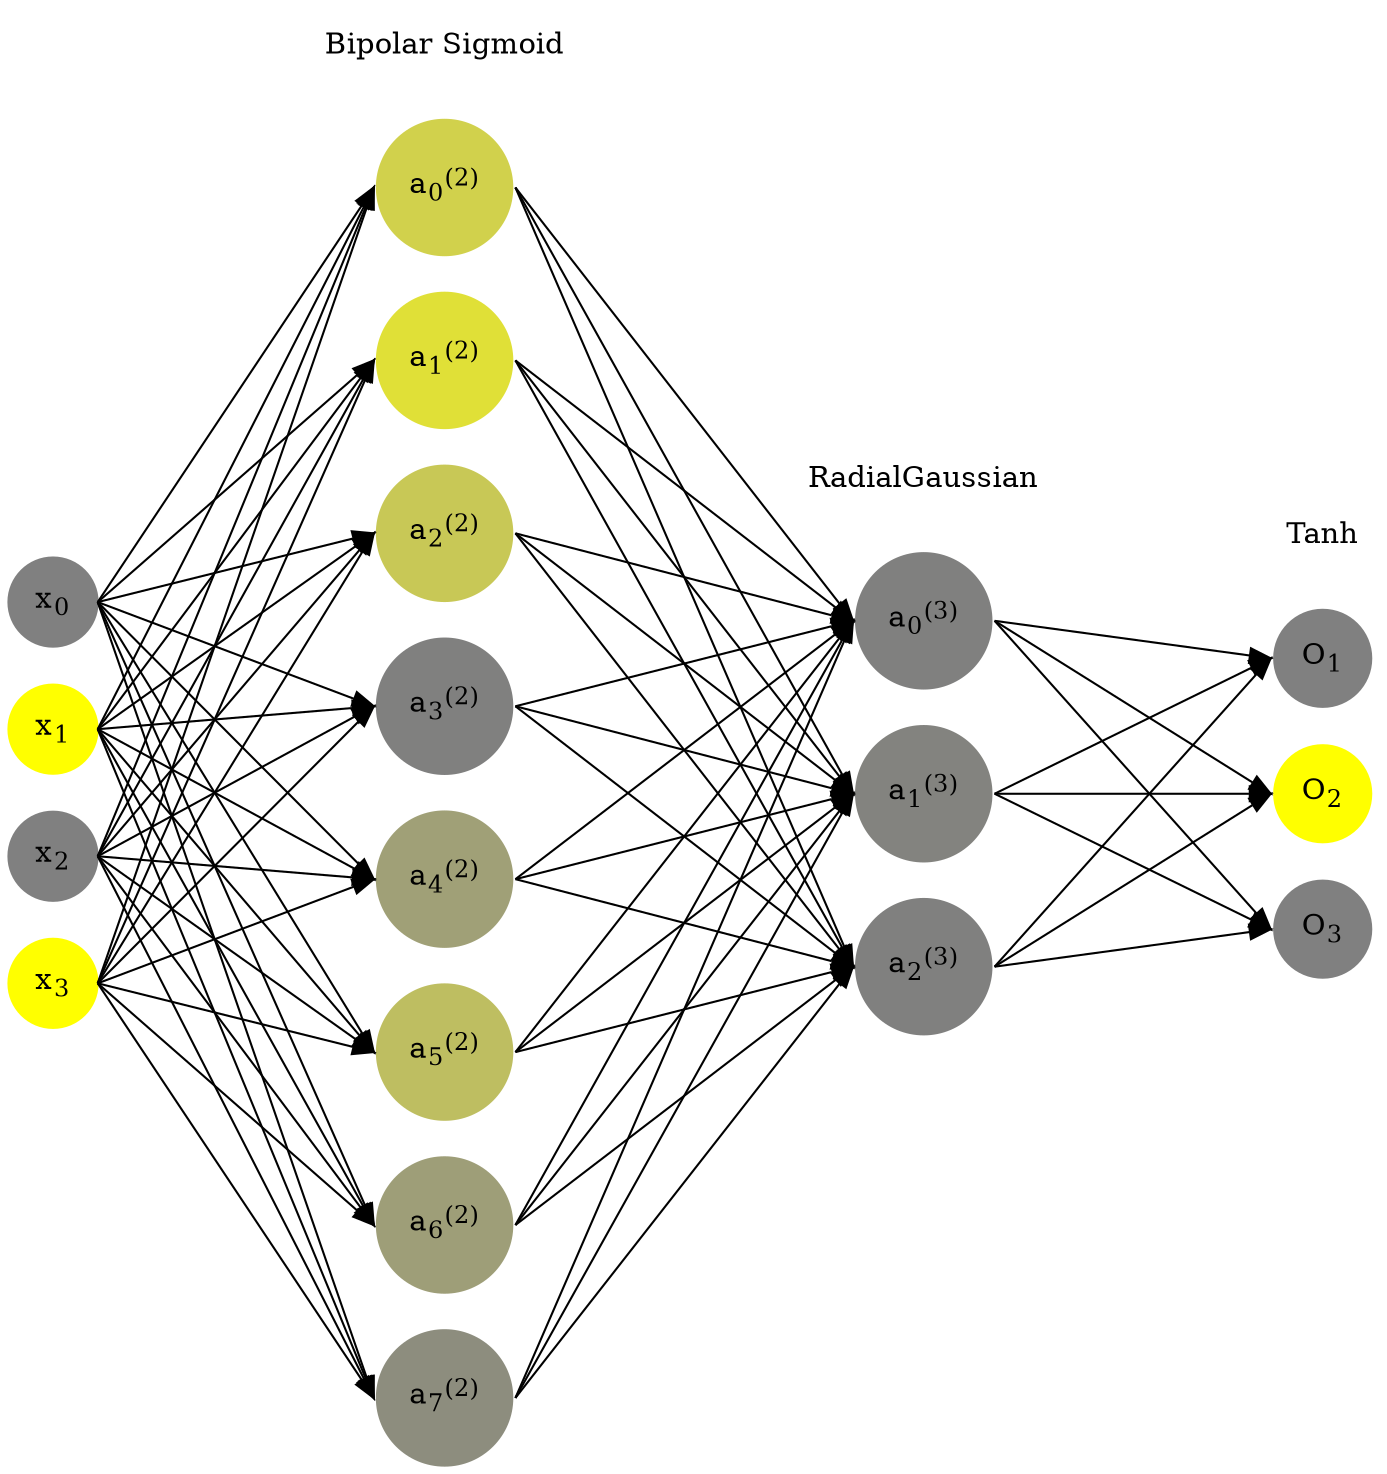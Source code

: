 digraph G {
	rankdir = LR;
	splines=false;
	edge[style=invis];
	ranksep= 1.4;
	{
	node [shape=circle, color="0.1667, 0.0, 0.5", style=filled, fillcolor="0.1667, 0.0, 0.5"];
	x0 [label=<x<sub>0</sub>>];
	}
	{
	node [shape=circle, color="0.1667, 1.0, 1.0", style=filled, fillcolor="0.1667, 1.0, 1.0"];
	x1 [label=<x<sub>1</sub>>];
	}
	{
	node [shape=circle, color="0.1667, 0.0, 0.5", style=filled, fillcolor="0.1667, 0.0, 0.5"];
	x2 [label=<x<sub>2</sub>>];
	}
	{
	node [shape=circle, color="0.1667, 1.0, 1.0", style=filled, fillcolor="0.1667, 1.0, 1.0"];
	x3 [label=<x<sub>3</sub>>];
	}
	{
	node [shape=circle, color="0.1667, 0.636908, 0.818454", style=filled, fillcolor="0.1667, 0.636908, 0.818454"];
	a02 [label=<a<sub>0</sub><sup>(2)</sup>>];
	}
	{
	node [shape=circle, color="0.1667, 0.752621, 0.876311", style=filled, fillcolor="0.1667, 0.752621, 0.876311"];
	a12 [label=<a<sub>1</sub><sup>(2)</sup>>];
	}
	{
	node [shape=circle, color="0.1667, 0.567538, 0.783769", style=filled, fillcolor="0.1667, 0.567538, 0.783769"];
	a22 [label=<a<sub>2</sub><sup>(2)</sup>>];
	}
	{
	node [shape=circle, color="0.1667, 0.001480, 0.500740", style=filled, fillcolor="0.1667, 0.001480, 0.500740"];
	a32 [label=<a<sub>3</sub><sup>(2)</sup>>];
	}
	{
	node [shape=circle, color="0.1667, 0.250713, 0.625356", style=filled, fillcolor="0.1667, 0.250713, 0.625356"];
	a42 [label=<a<sub>4</sub><sup>(2)</sup>>];
	}
	{
	node [shape=circle, color="0.1667, 0.486147, 0.743074", style=filled, fillcolor="0.1667, 0.486147, 0.743074"];
	a52 [label=<a<sub>5</sub><sup>(2)</sup>>];
	}
	{
	node [shape=circle, color="0.1667, 0.236572, 0.618286", style=filled, fillcolor="0.1667, 0.236572, 0.618286"];
	a62 [label=<a<sub>6</sub><sup>(2)</sup>>];
	}
	{
	node [shape=circle, color="0.1667, 0.109029, 0.554514", style=filled, fillcolor="0.1667, 0.109029, 0.554514"];
	a72 [label=<a<sub>7</sub><sup>(2)</sup>>];
	}
	{
	node [shape=circle, color="0.1667, 0.004948, 0.502474", style=filled, fillcolor="0.1667, 0.004948, 0.502474"];
	a03 [label=<a<sub>0</sub><sup>(3)</sup>>];
	}
	{
	node [shape=circle, color="0.1667, 0.024108, 0.512054", style=filled, fillcolor="0.1667, 0.024108, 0.512054"];
	a13 [label=<a<sub>1</sub><sup>(3)</sup>>];
	}
	{
	node [shape=circle, color="0.1667, 0.004486, 0.502243", style=filled, fillcolor="0.1667, 0.004486, 0.502243"];
	a23 [label=<a<sub>2</sub><sup>(3)</sup>>];
	}
	{
	node [shape=circle, color="0.1667, 0.0, 0.5", style=filled, fillcolor="0.1667, 0.0, 0.5"];
	O1 [label=<O<sub>1</sub>>];
	}
	{
	node [shape=circle, color="0.1667, 1.0, 1.0", style=filled, fillcolor="0.1667, 1.0, 1.0"];
	O2 [label=<O<sub>2</sub>>];
	}
	{
	node [shape=circle, color="0.1667, 0.0, 0.5", style=filled, fillcolor="0.1667, 0.0, 0.5"];
	O3 [label=<O<sub>3</sub>>];
	}
	{
	rank=same;
	x0->x1->x2->x3;
	}
	{
	rank=same;
	a02->a12->a22->a32->a42->a52->a62->a72;
	}
	{
	rank=same;
	a03->a13->a23;
	}
	{
	rank=same;
	O1->O2->O3;
	}
	l1 [shape=plaintext,label="Bipolar Sigmoid"];
	l1->a02;
	{rank=same; l1;a02};
	l2 [shape=plaintext,label="RadialGaussian"];
	l2->a03;
	{rank=same; l2;a03};
	l3 [shape=plaintext,label="Tanh"];
	l3->O1;
	{rank=same; l3;O1};
edge[style=solid, tailport=e, headport=w];
	{x0;x1;x2;x3} -> {a02;a12;a22;a32;a42;a52;a62;a72};
	{a02;a12;a22;a32;a42;a52;a62;a72} -> {a03;a13;a23};
	{a03;a13;a23} -> {O1,O2,O3};
}